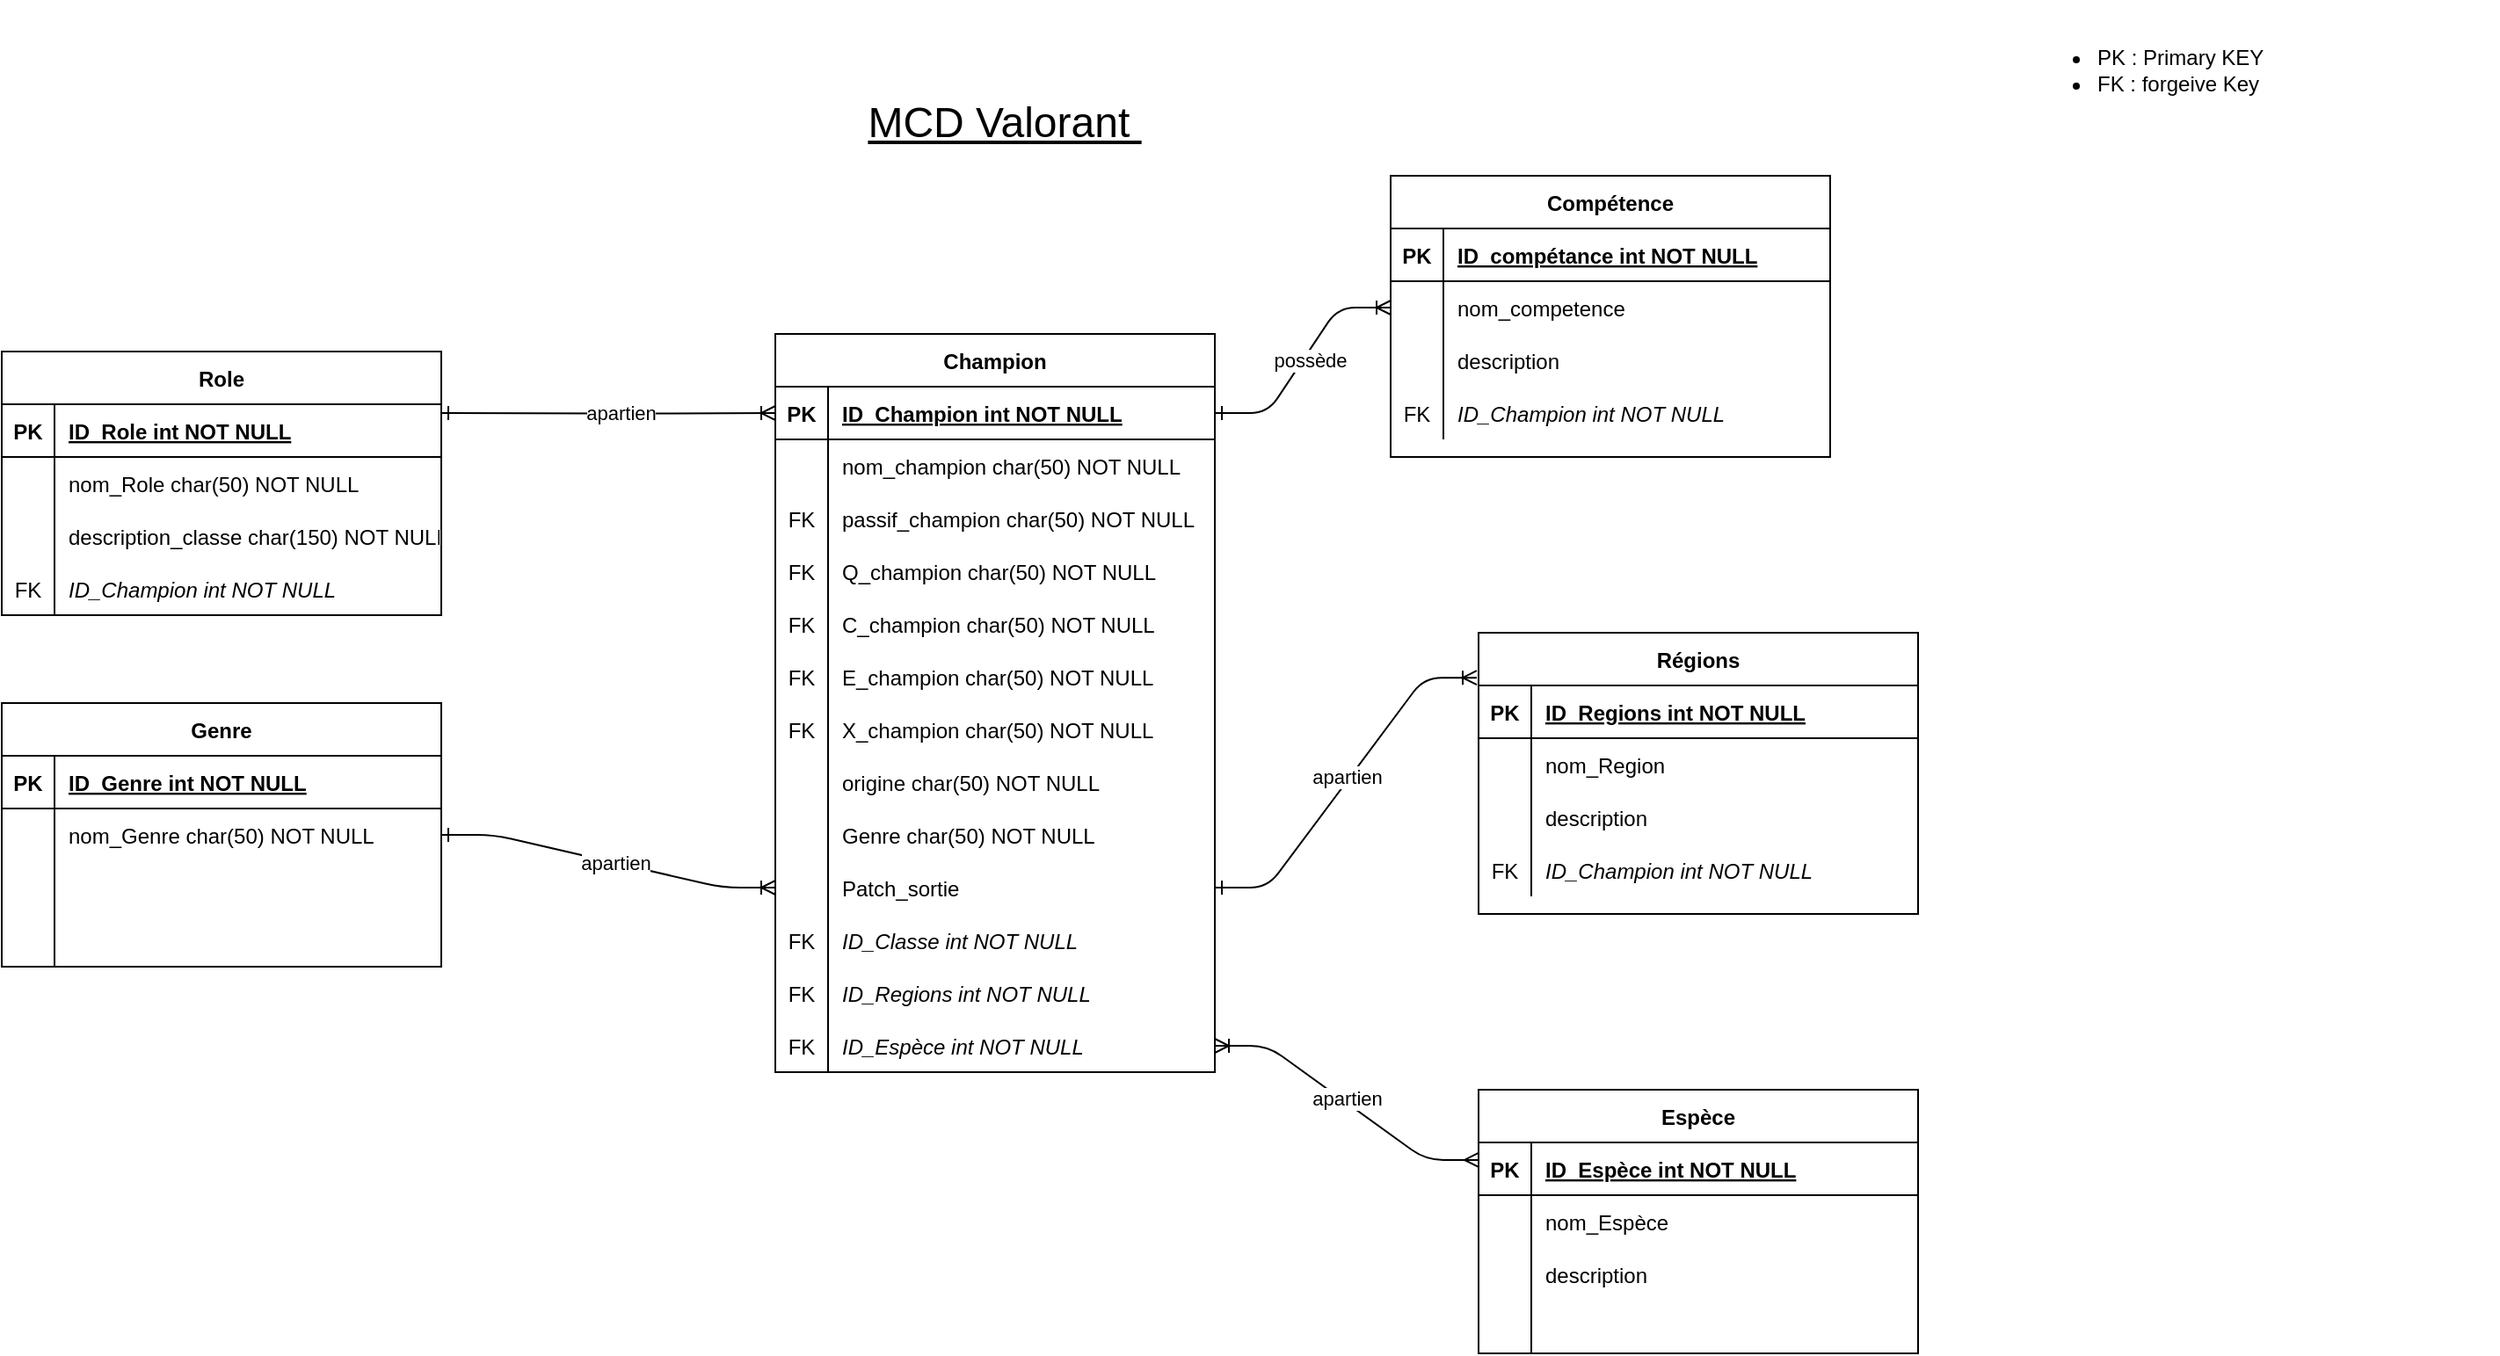 <mxfile version="24.7.17">
  <diagram name="Page-1" id="s_LIWfQ_0TkALQSo-7UG">
    <mxGraphModel dx="2200" dy="738" grid="1" gridSize="10" guides="1" tooltips="1" connect="1" arrows="1" fold="1" page="1" pageScale="1" pageWidth="827" pageHeight="1169" math="0" shadow="0">
      <root>
        <mxCell id="0" />
        <mxCell id="1" parent="0" />
        <mxCell id="JDCfiBPaqZ8Qhyjuc5kk-97" value="" style="edgeStyle=entityRelationEdgeStyle;endArrow=ERoneToMany;startArrow=ERone;endFill=0;startFill=0;" parent="1" source="JDCfiBPaqZ8Qhyjuc5kk-126" target="JDCfiBPaqZ8Qhyjuc5kk-103" edge="1">
          <mxGeometry width="100" height="100" relative="1" as="geometry">
            <mxPoint x="350" y="880" as="sourcePoint" />
            <mxPoint x="450" y="780" as="targetPoint" />
          </mxGeometry>
        </mxCell>
        <mxCell id="JDCfiBPaqZ8Qhyjuc5kk-98" value="possède" style="edgeLabel;html=1;align=center;verticalAlign=middle;resizable=0;points=[];" parent="JDCfiBPaqZ8Qhyjuc5kk-97" vertex="1" connectable="0">
          <mxGeometry x="0.029" y="-3" relative="1" as="geometry">
            <mxPoint as="offset" />
          </mxGeometry>
        </mxCell>
        <mxCell id="JDCfiBPaqZ8Qhyjuc5kk-99" value="Compétence" style="shape=table;startSize=30;container=1;collapsible=1;childLayout=tableLayout;fixedRows=1;rowLines=0;fontStyle=1;align=center;resizeLast=1;" parent="1" vertex="1">
          <mxGeometry x="590" y="110" width="250" height="160" as="geometry" />
        </mxCell>
        <mxCell id="JDCfiBPaqZ8Qhyjuc5kk-100" value="" style="shape=partialRectangle;collapsible=0;dropTarget=0;pointerEvents=0;fillColor=none;points=[[0,0.5],[1,0.5]];portConstraint=eastwest;top=0;left=0;right=0;bottom=1;" parent="JDCfiBPaqZ8Qhyjuc5kk-99" vertex="1">
          <mxGeometry y="30" width="250" height="30" as="geometry" />
        </mxCell>
        <mxCell id="JDCfiBPaqZ8Qhyjuc5kk-101" value="PK" style="shape=partialRectangle;overflow=hidden;connectable=0;fillColor=none;top=0;left=0;bottom=0;right=0;fontStyle=1;" parent="JDCfiBPaqZ8Qhyjuc5kk-100" vertex="1">
          <mxGeometry width="30" height="30" as="geometry">
            <mxRectangle width="30" height="30" as="alternateBounds" />
          </mxGeometry>
        </mxCell>
        <mxCell id="JDCfiBPaqZ8Qhyjuc5kk-102" value="ID_compétance int NOT NULL " style="shape=partialRectangle;overflow=hidden;connectable=0;fillColor=none;top=0;left=0;bottom=0;right=0;align=left;spacingLeft=6;fontStyle=5;" parent="JDCfiBPaqZ8Qhyjuc5kk-100" vertex="1">
          <mxGeometry x="30" width="220" height="30" as="geometry">
            <mxRectangle width="220" height="30" as="alternateBounds" />
          </mxGeometry>
        </mxCell>
        <mxCell id="JDCfiBPaqZ8Qhyjuc5kk-103" value="" style="shape=partialRectangle;collapsible=0;dropTarget=0;pointerEvents=0;fillColor=none;points=[[0,0.5],[1,0.5]];portConstraint=eastwest;top=0;left=0;right=0;bottom=0;" parent="JDCfiBPaqZ8Qhyjuc5kk-99" vertex="1">
          <mxGeometry y="60" width="250" height="30" as="geometry" />
        </mxCell>
        <mxCell id="JDCfiBPaqZ8Qhyjuc5kk-104" value="" style="shape=partialRectangle;overflow=hidden;connectable=0;fillColor=none;top=0;left=0;bottom=0;right=0;" parent="JDCfiBPaqZ8Qhyjuc5kk-103" vertex="1">
          <mxGeometry width="30" height="30" as="geometry">
            <mxRectangle width="30" height="30" as="alternateBounds" />
          </mxGeometry>
        </mxCell>
        <mxCell id="JDCfiBPaqZ8Qhyjuc5kk-105" value="nom_competence" style="shape=partialRectangle;overflow=hidden;connectable=0;fillColor=none;top=0;left=0;bottom=0;right=0;align=left;spacingLeft=6;" parent="JDCfiBPaqZ8Qhyjuc5kk-103" vertex="1">
          <mxGeometry x="30" width="220" height="30" as="geometry">
            <mxRectangle width="220" height="30" as="alternateBounds" />
          </mxGeometry>
        </mxCell>
        <mxCell id="JDCfiBPaqZ8Qhyjuc5kk-106" value="" style="shape=partialRectangle;collapsible=0;dropTarget=0;pointerEvents=0;fillColor=none;points=[[0,0.5],[1,0.5]];portConstraint=eastwest;top=0;left=0;right=0;bottom=0;" parent="JDCfiBPaqZ8Qhyjuc5kk-99" vertex="1">
          <mxGeometry y="90" width="250" height="30" as="geometry" />
        </mxCell>
        <mxCell id="JDCfiBPaqZ8Qhyjuc5kk-107" value="" style="shape=partialRectangle;overflow=hidden;connectable=0;fillColor=none;top=0;left=0;bottom=0;right=0;" parent="JDCfiBPaqZ8Qhyjuc5kk-106" vertex="1">
          <mxGeometry width="30" height="30" as="geometry">
            <mxRectangle width="30" height="30" as="alternateBounds" />
          </mxGeometry>
        </mxCell>
        <mxCell id="JDCfiBPaqZ8Qhyjuc5kk-108" value="description" style="shape=partialRectangle;overflow=hidden;connectable=0;fillColor=none;top=0;left=0;bottom=0;right=0;align=left;spacingLeft=6;" parent="JDCfiBPaqZ8Qhyjuc5kk-106" vertex="1">
          <mxGeometry x="30" width="220" height="30" as="geometry">
            <mxRectangle width="220" height="30" as="alternateBounds" />
          </mxGeometry>
        </mxCell>
        <mxCell id="JDCfiBPaqZ8Qhyjuc5kk-109" style="shape=partialRectangle;collapsible=0;dropTarget=0;pointerEvents=0;fillColor=none;points=[[0,0.5],[1,0.5]];portConstraint=eastwest;top=0;left=0;right=0;bottom=0;" parent="JDCfiBPaqZ8Qhyjuc5kk-99" vertex="1">
          <mxGeometry y="120" width="250" height="30" as="geometry" />
        </mxCell>
        <mxCell id="JDCfiBPaqZ8Qhyjuc5kk-110" value="FK" style="shape=partialRectangle;overflow=hidden;connectable=0;fillColor=none;top=0;left=0;bottom=0;right=0;" parent="JDCfiBPaqZ8Qhyjuc5kk-109" vertex="1">
          <mxGeometry width="30" height="30" as="geometry">
            <mxRectangle width="30" height="30" as="alternateBounds" />
          </mxGeometry>
        </mxCell>
        <mxCell id="JDCfiBPaqZ8Qhyjuc5kk-111" value="ID_Champion int NOT NULL" style="shape=partialRectangle;overflow=hidden;connectable=0;fillColor=none;top=0;left=0;bottom=0;right=0;align=left;spacingLeft=6;fontStyle=2" parent="JDCfiBPaqZ8Qhyjuc5kk-109" vertex="1">
          <mxGeometry x="30" width="220" height="30" as="geometry">
            <mxRectangle width="220" height="30" as="alternateBounds" />
          </mxGeometry>
        </mxCell>
        <mxCell id="JDCfiBPaqZ8Qhyjuc5kk-125" value="Champion" style="shape=table;startSize=30;container=1;collapsible=1;childLayout=tableLayout;fixedRows=1;rowLines=0;fontStyle=1;align=center;resizeLast=1;" parent="1" vertex="1">
          <mxGeometry x="240" y="200" width="250" height="420" as="geometry">
            <mxRectangle x="120" y="120" width="100" height="30" as="alternateBounds" />
          </mxGeometry>
        </mxCell>
        <mxCell id="JDCfiBPaqZ8Qhyjuc5kk-126" value="" style="shape=partialRectangle;collapsible=0;dropTarget=0;pointerEvents=0;fillColor=none;points=[[0,0.5],[1,0.5]];portConstraint=eastwest;top=0;left=0;right=0;bottom=1;" parent="JDCfiBPaqZ8Qhyjuc5kk-125" vertex="1">
          <mxGeometry y="30" width="250" height="30" as="geometry" />
        </mxCell>
        <mxCell id="JDCfiBPaqZ8Qhyjuc5kk-127" value="PK" style="shape=partialRectangle;overflow=hidden;connectable=0;fillColor=none;top=0;left=0;bottom=0;right=0;fontStyle=1;" parent="JDCfiBPaqZ8Qhyjuc5kk-126" vertex="1">
          <mxGeometry width="30" height="30" as="geometry">
            <mxRectangle width="30" height="30" as="alternateBounds" />
          </mxGeometry>
        </mxCell>
        <mxCell id="JDCfiBPaqZ8Qhyjuc5kk-128" value="ID_Champion int NOT NULL " style="shape=partialRectangle;overflow=hidden;connectable=0;fillColor=none;top=0;left=0;bottom=0;right=0;align=left;spacingLeft=6;fontStyle=5;" parent="JDCfiBPaqZ8Qhyjuc5kk-126" vertex="1">
          <mxGeometry x="30" width="220" height="30" as="geometry">
            <mxRectangle width="220" height="30" as="alternateBounds" />
          </mxGeometry>
        </mxCell>
        <mxCell id="JDCfiBPaqZ8Qhyjuc5kk-129" value="" style="shape=partialRectangle;collapsible=0;dropTarget=0;pointerEvents=0;fillColor=none;points=[[0,0.5],[1,0.5]];portConstraint=eastwest;top=0;left=0;right=0;bottom=0;" parent="JDCfiBPaqZ8Qhyjuc5kk-125" vertex="1">
          <mxGeometry y="60" width="250" height="30" as="geometry" />
        </mxCell>
        <mxCell id="JDCfiBPaqZ8Qhyjuc5kk-130" value="" style="shape=partialRectangle;overflow=hidden;connectable=0;fillColor=none;top=0;left=0;bottom=0;right=0;" parent="JDCfiBPaqZ8Qhyjuc5kk-129" vertex="1">
          <mxGeometry width="30" height="30" as="geometry">
            <mxRectangle width="30" height="30" as="alternateBounds" />
          </mxGeometry>
        </mxCell>
        <mxCell id="JDCfiBPaqZ8Qhyjuc5kk-131" value="nom_champion char(50) NOT NULL" style="shape=partialRectangle;overflow=hidden;connectable=0;fillColor=none;top=0;left=0;bottom=0;right=0;align=left;spacingLeft=6;" parent="JDCfiBPaqZ8Qhyjuc5kk-129" vertex="1">
          <mxGeometry x="30" width="220" height="30" as="geometry">
            <mxRectangle width="220" height="30" as="alternateBounds" />
          </mxGeometry>
        </mxCell>
        <mxCell id="JDCfiBPaqZ8Qhyjuc5kk-132" style="shape=partialRectangle;collapsible=0;dropTarget=0;pointerEvents=0;fillColor=none;points=[[0,0.5],[1,0.5]];portConstraint=eastwest;top=0;left=0;right=0;bottom=0;" parent="JDCfiBPaqZ8Qhyjuc5kk-125" vertex="1">
          <mxGeometry y="90" width="250" height="30" as="geometry" />
        </mxCell>
        <mxCell id="JDCfiBPaqZ8Qhyjuc5kk-133" value="FK" style="shape=partialRectangle;overflow=hidden;connectable=0;fillColor=none;top=0;left=0;bottom=0;right=0;" parent="JDCfiBPaqZ8Qhyjuc5kk-132" vertex="1">
          <mxGeometry width="30" height="30" as="geometry">
            <mxRectangle width="30" height="30" as="alternateBounds" />
          </mxGeometry>
        </mxCell>
        <mxCell id="JDCfiBPaqZ8Qhyjuc5kk-134" value="passif_champion char(50) NOT NULL" style="shape=partialRectangle;overflow=hidden;connectable=0;fillColor=none;top=0;left=0;bottom=0;right=0;align=left;spacingLeft=6;" parent="JDCfiBPaqZ8Qhyjuc5kk-132" vertex="1">
          <mxGeometry x="30" width="220" height="30" as="geometry">
            <mxRectangle width="220" height="30" as="alternateBounds" />
          </mxGeometry>
        </mxCell>
        <mxCell id="JDCfiBPaqZ8Qhyjuc5kk-135" style="shape=partialRectangle;collapsible=0;dropTarget=0;pointerEvents=0;fillColor=none;points=[[0,0.5],[1,0.5]];portConstraint=eastwest;top=0;left=0;right=0;bottom=0;" parent="JDCfiBPaqZ8Qhyjuc5kk-125" vertex="1">
          <mxGeometry y="120" width="250" height="30" as="geometry" />
        </mxCell>
        <mxCell id="JDCfiBPaqZ8Qhyjuc5kk-136" value="FK" style="shape=partialRectangle;overflow=hidden;connectable=0;fillColor=none;top=0;left=0;bottom=0;right=0;" parent="JDCfiBPaqZ8Qhyjuc5kk-135" vertex="1">
          <mxGeometry width="30" height="30" as="geometry">
            <mxRectangle width="30" height="30" as="alternateBounds" />
          </mxGeometry>
        </mxCell>
        <mxCell id="JDCfiBPaqZ8Qhyjuc5kk-137" value="Q_champion char(50) NOT NULL" style="shape=partialRectangle;overflow=hidden;connectable=0;fillColor=none;top=0;left=0;bottom=0;right=0;align=left;spacingLeft=6;" parent="JDCfiBPaqZ8Qhyjuc5kk-135" vertex="1">
          <mxGeometry x="30" width="220" height="30" as="geometry">
            <mxRectangle width="220" height="30" as="alternateBounds" />
          </mxGeometry>
        </mxCell>
        <mxCell id="JDCfiBPaqZ8Qhyjuc5kk-138" style="shape=partialRectangle;collapsible=0;dropTarget=0;pointerEvents=0;fillColor=none;points=[[0,0.5],[1,0.5]];portConstraint=eastwest;top=0;left=0;right=0;bottom=0;" parent="JDCfiBPaqZ8Qhyjuc5kk-125" vertex="1">
          <mxGeometry y="150" width="250" height="30" as="geometry" />
        </mxCell>
        <mxCell id="JDCfiBPaqZ8Qhyjuc5kk-139" value="FK" style="shape=partialRectangle;overflow=hidden;connectable=0;fillColor=none;top=0;left=0;bottom=0;right=0;" parent="JDCfiBPaqZ8Qhyjuc5kk-138" vertex="1">
          <mxGeometry width="30" height="30" as="geometry">
            <mxRectangle width="30" height="30" as="alternateBounds" />
          </mxGeometry>
        </mxCell>
        <mxCell id="JDCfiBPaqZ8Qhyjuc5kk-140" value="C_champion char(50) NOT NULL" style="shape=partialRectangle;overflow=hidden;connectable=0;fillColor=none;top=0;left=0;bottom=0;right=0;align=left;spacingLeft=6;" parent="JDCfiBPaqZ8Qhyjuc5kk-138" vertex="1">
          <mxGeometry x="30" width="220" height="30" as="geometry">
            <mxRectangle width="220" height="30" as="alternateBounds" />
          </mxGeometry>
        </mxCell>
        <mxCell id="JDCfiBPaqZ8Qhyjuc5kk-141" style="shape=partialRectangle;collapsible=0;dropTarget=0;pointerEvents=0;fillColor=none;points=[[0,0.5],[1,0.5]];portConstraint=eastwest;top=0;left=0;right=0;bottom=0;" parent="JDCfiBPaqZ8Qhyjuc5kk-125" vertex="1">
          <mxGeometry y="180" width="250" height="30" as="geometry" />
        </mxCell>
        <mxCell id="JDCfiBPaqZ8Qhyjuc5kk-142" value="FK" style="shape=partialRectangle;overflow=hidden;connectable=0;fillColor=none;top=0;left=0;bottom=0;right=0;" parent="JDCfiBPaqZ8Qhyjuc5kk-141" vertex="1">
          <mxGeometry width="30" height="30" as="geometry">
            <mxRectangle width="30" height="30" as="alternateBounds" />
          </mxGeometry>
        </mxCell>
        <mxCell id="JDCfiBPaqZ8Qhyjuc5kk-143" value="E_champion char(50) NOT NULL" style="shape=partialRectangle;overflow=hidden;connectable=0;fillColor=none;top=0;left=0;bottom=0;right=0;align=left;spacingLeft=6;" parent="JDCfiBPaqZ8Qhyjuc5kk-141" vertex="1">
          <mxGeometry x="30" width="220" height="30" as="geometry">
            <mxRectangle width="220" height="30" as="alternateBounds" />
          </mxGeometry>
        </mxCell>
        <mxCell id="JDCfiBPaqZ8Qhyjuc5kk-144" style="shape=partialRectangle;collapsible=0;dropTarget=0;pointerEvents=0;fillColor=none;points=[[0,0.5],[1,0.5]];portConstraint=eastwest;top=0;left=0;right=0;bottom=0;" parent="JDCfiBPaqZ8Qhyjuc5kk-125" vertex="1">
          <mxGeometry y="210" width="250" height="30" as="geometry" />
        </mxCell>
        <mxCell id="JDCfiBPaqZ8Qhyjuc5kk-145" value="FK" style="shape=partialRectangle;overflow=hidden;connectable=0;fillColor=none;top=0;left=0;bottom=0;right=0;" parent="JDCfiBPaqZ8Qhyjuc5kk-144" vertex="1">
          <mxGeometry width="30" height="30" as="geometry">
            <mxRectangle width="30" height="30" as="alternateBounds" />
          </mxGeometry>
        </mxCell>
        <mxCell id="JDCfiBPaqZ8Qhyjuc5kk-146" value="X_champion char(50) NOT NULL" style="shape=partialRectangle;overflow=hidden;connectable=0;fillColor=none;top=0;left=0;bottom=0;right=0;align=left;spacingLeft=6;" parent="JDCfiBPaqZ8Qhyjuc5kk-144" vertex="1">
          <mxGeometry x="30" width="220" height="30" as="geometry">
            <mxRectangle width="220" height="30" as="alternateBounds" />
          </mxGeometry>
        </mxCell>
        <mxCell id="JDCfiBPaqZ8Qhyjuc5kk-147" style="shape=partialRectangle;collapsible=0;dropTarget=0;pointerEvents=0;fillColor=none;points=[[0,0.5],[1,0.5]];portConstraint=eastwest;top=0;left=0;right=0;bottom=0;" parent="JDCfiBPaqZ8Qhyjuc5kk-125" vertex="1">
          <mxGeometry y="240" width="250" height="30" as="geometry" />
        </mxCell>
        <mxCell id="JDCfiBPaqZ8Qhyjuc5kk-148" style="shape=partialRectangle;overflow=hidden;connectable=0;fillColor=none;top=0;left=0;bottom=0;right=0;" parent="JDCfiBPaqZ8Qhyjuc5kk-147" vertex="1">
          <mxGeometry width="30" height="30" as="geometry">
            <mxRectangle width="30" height="30" as="alternateBounds" />
          </mxGeometry>
        </mxCell>
        <mxCell id="JDCfiBPaqZ8Qhyjuc5kk-149" value="origine char(50) NOT NULL" style="shape=partialRectangle;overflow=hidden;connectable=0;fillColor=none;top=0;left=0;bottom=0;right=0;align=left;spacingLeft=6;" parent="JDCfiBPaqZ8Qhyjuc5kk-147" vertex="1">
          <mxGeometry x="30" width="220" height="30" as="geometry">
            <mxRectangle width="220" height="30" as="alternateBounds" />
          </mxGeometry>
        </mxCell>
        <mxCell id="JDCfiBPaqZ8Qhyjuc5kk-150" style="shape=partialRectangle;collapsible=0;dropTarget=0;pointerEvents=0;fillColor=none;points=[[0,0.5],[1,0.5]];portConstraint=eastwest;top=0;left=0;right=0;bottom=0;" parent="JDCfiBPaqZ8Qhyjuc5kk-125" vertex="1">
          <mxGeometry y="270" width="250" height="30" as="geometry" />
        </mxCell>
        <mxCell id="JDCfiBPaqZ8Qhyjuc5kk-151" style="shape=partialRectangle;overflow=hidden;connectable=0;fillColor=none;top=0;left=0;bottom=0;right=0;" parent="JDCfiBPaqZ8Qhyjuc5kk-150" vertex="1">
          <mxGeometry width="30" height="30" as="geometry">
            <mxRectangle width="30" height="30" as="alternateBounds" />
          </mxGeometry>
        </mxCell>
        <mxCell id="JDCfiBPaqZ8Qhyjuc5kk-152" value="Genre char(50) NOT NULL" style="shape=partialRectangle;overflow=hidden;connectable=0;fillColor=none;top=0;left=0;bottom=0;right=0;align=left;spacingLeft=6;" parent="JDCfiBPaqZ8Qhyjuc5kk-150" vertex="1">
          <mxGeometry x="30" width="220" height="30" as="geometry">
            <mxRectangle width="220" height="30" as="alternateBounds" />
          </mxGeometry>
        </mxCell>
        <mxCell id="JDCfiBPaqZ8Qhyjuc5kk-153" style="shape=partialRectangle;collapsible=0;dropTarget=0;pointerEvents=0;fillColor=none;points=[[0,0.5],[1,0.5]];portConstraint=eastwest;top=0;left=0;right=0;bottom=0;" parent="JDCfiBPaqZ8Qhyjuc5kk-125" vertex="1">
          <mxGeometry y="300" width="250" height="30" as="geometry" />
        </mxCell>
        <mxCell id="JDCfiBPaqZ8Qhyjuc5kk-154" style="shape=partialRectangle;overflow=hidden;connectable=0;fillColor=none;top=0;left=0;bottom=0;right=0;" parent="JDCfiBPaqZ8Qhyjuc5kk-153" vertex="1">
          <mxGeometry width="30" height="30" as="geometry">
            <mxRectangle width="30" height="30" as="alternateBounds" />
          </mxGeometry>
        </mxCell>
        <mxCell id="JDCfiBPaqZ8Qhyjuc5kk-155" value="Patch_sortie" style="shape=partialRectangle;overflow=hidden;connectable=0;fillColor=none;top=0;left=0;bottom=0;right=0;align=left;spacingLeft=6;" parent="JDCfiBPaqZ8Qhyjuc5kk-153" vertex="1">
          <mxGeometry x="30" width="220" height="30" as="geometry">
            <mxRectangle width="220" height="30" as="alternateBounds" />
          </mxGeometry>
        </mxCell>
        <mxCell id="JDCfiBPaqZ8Qhyjuc5kk-156" style="shape=partialRectangle;collapsible=0;dropTarget=0;pointerEvents=0;fillColor=none;points=[[0,0.5],[1,0.5]];portConstraint=eastwest;top=0;left=0;right=0;bottom=0;" parent="JDCfiBPaqZ8Qhyjuc5kk-125" vertex="1">
          <mxGeometry y="330" width="250" height="30" as="geometry" />
        </mxCell>
        <mxCell id="JDCfiBPaqZ8Qhyjuc5kk-157" value="FK" style="shape=partialRectangle;overflow=hidden;connectable=0;fillColor=none;top=0;left=0;bottom=0;right=0;" parent="JDCfiBPaqZ8Qhyjuc5kk-156" vertex="1">
          <mxGeometry width="30" height="30" as="geometry">
            <mxRectangle width="30" height="30" as="alternateBounds" />
          </mxGeometry>
        </mxCell>
        <mxCell id="JDCfiBPaqZ8Qhyjuc5kk-158" value="ID_Classe int NOT NULL" style="shape=partialRectangle;overflow=hidden;connectable=0;fillColor=none;top=0;left=0;bottom=0;right=0;align=left;spacingLeft=6;fontStyle=2" parent="JDCfiBPaqZ8Qhyjuc5kk-156" vertex="1">
          <mxGeometry x="30" width="220" height="30" as="geometry">
            <mxRectangle width="220" height="30" as="alternateBounds" />
          </mxGeometry>
        </mxCell>
        <mxCell id="JDCfiBPaqZ8Qhyjuc5kk-159" style="shape=partialRectangle;collapsible=0;dropTarget=0;pointerEvents=0;fillColor=none;points=[[0,0.5],[1,0.5]];portConstraint=eastwest;top=0;left=0;right=0;bottom=0;" parent="JDCfiBPaqZ8Qhyjuc5kk-125" vertex="1">
          <mxGeometry y="360" width="250" height="30" as="geometry" />
        </mxCell>
        <mxCell id="JDCfiBPaqZ8Qhyjuc5kk-160" value="FK" style="shape=partialRectangle;overflow=hidden;connectable=0;fillColor=none;top=0;left=0;bottom=0;right=0;" parent="JDCfiBPaqZ8Qhyjuc5kk-159" vertex="1">
          <mxGeometry width="30" height="30" as="geometry">
            <mxRectangle width="30" height="30" as="alternateBounds" />
          </mxGeometry>
        </mxCell>
        <mxCell id="JDCfiBPaqZ8Qhyjuc5kk-161" value="ID_Regions int NOT NULL" style="shape=partialRectangle;overflow=hidden;connectable=0;fillColor=none;top=0;left=0;bottom=0;right=0;align=left;spacingLeft=6;fontStyle=2" parent="JDCfiBPaqZ8Qhyjuc5kk-159" vertex="1">
          <mxGeometry x="30" width="220" height="30" as="geometry">
            <mxRectangle width="220" height="30" as="alternateBounds" />
          </mxGeometry>
        </mxCell>
        <mxCell id="T5FfHWnuxXCkbE2ffuOy-30" style="shape=partialRectangle;collapsible=0;dropTarget=0;pointerEvents=0;fillColor=none;points=[[0,0.5],[1,0.5]];portConstraint=eastwest;top=0;left=0;right=0;bottom=0;" vertex="1" parent="JDCfiBPaqZ8Qhyjuc5kk-125">
          <mxGeometry y="390" width="250" height="30" as="geometry" />
        </mxCell>
        <mxCell id="T5FfHWnuxXCkbE2ffuOy-31" value="FK" style="shape=partialRectangle;overflow=hidden;connectable=0;fillColor=none;top=0;left=0;bottom=0;right=0;" vertex="1" parent="T5FfHWnuxXCkbE2ffuOy-30">
          <mxGeometry width="30" height="30" as="geometry">
            <mxRectangle width="30" height="30" as="alternateBounds" />
          </mxGeometry>
        </mxCell>
        <mxCell id="T5FfHWnuxXCkbE2ffuOy-32" value="ID_Espèce int NOT NULL" style="shape=partialRectangle;overflow=hidden;connectable=0;fillColor=none;top=0;left=0;bottom=0;right=0;align=left;spacingLeft=6;fontStyle=2" vertex="1" parent="T5FfHWnuxXCkbE2ffuOy-30">
          <mxGeometry x="30" width="220" height="30" as="geometry">
            <mxRectangle width="220" height="30" as="alternateBounds" />
          </mxGeometry>
        </mxCell>
        <mxCell id="JDCfiBPaqZ8Qhyjuc5kk-162" value="Role" style="shape=table;startSize=30;container=1;collapsible=1;childLayout=tableLayout;fixedRows=1;rowLines=0;fontStyle=1;align=center;resizeLast=1;" parent="1" vertex="1">
          <mxGeometry x="-200" y="210" width="250" height="150" as="geometry" />
        </mxCell>
        <mxCell id="JDCfiBPaqZ8Qhyjuc5kk-163" value="" style="shape=partialRectangle;collapsible=0;dropTarget=0;pointerEvents=0;fillColor=none;points=[[0,0.5],[1,0.5]];portConstraint=eastwest;top=0;left=0;right=0;bottom=1;" parent="JDCfiBPaqZ8Qhyjuc5kk-162" vertex="1">
          <mxGeometry y="30" width="250" height="30" as="geometry" />
        </mxCell>
        <mxCell id="JDCfiBPaqZ8Qhyjuc5kk-164" value="PK" style="shape=partialRectangle;overflow=hidden;connectable=0;fillColor=none;top=0;left=0;bottom=0;right=0;fontStyle=1;" parent="JDCfiBPaqZ8Qhyjuc5kk-163" vertex="1">
          <mxGeometry width="30" height="30" as="geometry">
            <mxRectangle width="30" height="30" as="alternateBounds" />
          </mxGeometry>
        </mxCell>
        <mxCell id="JDCfiBPaqZ8Qhyjuc5kk-165" value="ID_Role int NOT NULL" style="shape=partialRectangle;overflow=hidden;connectable=0;fillColor=none;top=0;left=0;bottom=0;right=0;align=left;spacingLeft=6;fontStyle=5;" parent="JDCfiBPaqZ8Qhyjuc5kk-163" vertex="1">
          <mxGeometry x="30" width="220" height="30" as="geometry">
            <mxRectangle width="220" height="30" as="alternateBounds" />
          </mxGeometry>
        </mxCell>
        <mxCell id="JDCfiBPaqZ8Qhyjuc5kk-166" value="" style="shape=partialRectangle;collapsible=0;dropTarget=0;pointerEvents=0;fillColor=none;points=[[0,0.5],[1,0.5]];portConstraint=eastwest;top=0;left=0;right=0;bottom=0;" parent="JDCfiBPaqZ8Qhyjuc5kk-162" vertex="1">
          <mxGeometry y="60" width="250" height="30" as="geometry" />
        </mxCell>
        <mxCell id="JDCfiBPaqZ8Qhyjuc5kk-167" value="" style="shape=partialRectangle;overflow=hidden;connectable=0;fillColor=none;top=0;left=0;bottom=0;right=0;" parent="JDCfiBPaqZ8Qhyjuc5kk-166" vertex="1">
          <mxGeometry width="30" height="30" as="geometry">
            <mxRectangle width="30" height="30" as="alternateBounds" />
          </mxGeometry>
        </mxCell>
        <mxCell id="JDCfiBPaqZ8Qhyjuc5kk-168" value="nom_Role char(50) NOT NULL" style="shape=partialRectangle;overflow=hidden;connectable=0;fillColor=none;top=0;left=0;bottom=0;right=0;align=left;spacingLeft=6;" parent="JDCfiBPaqZ8Qhyjuc5kk-166" vertex="1">
          <mxGeometry x="30" width="220" height="30" as="geometry">
            <mxRectangle width="220" height="30" as="alternateBounds" />
          </mxGeometry>
        </mxCell>
        <mxCell id="JDCfiBPaqZ8Qhyjuc5kk-169" value="" style="shape=partialRectangle;collapsible=0;dropTarget=0;pointerEvents=0;fillColor=none;points=[[0,0.5],[1,0.5]];portConstraint=eastwest;top=0;left=0;right=0;bottom=0;" parent="JDCfiBPaqZ8Qhyjuc5kk-162" vertex="1">
          <mxGeometry y="90" width="250" height="30" as="geometry" />
        </mxCell>
        <mxCell id="JDCfiBPaqZ8Qhyjuc5kk-170" value="" style="shape=partialRectangle;overflow=hidden;connectable=0;fillColor=none;top=0;left=0;bottom=0;right=0;" parent="JDCfiBPaqZ8Qhyjuc5kk-169" vertex="1">
          <mxGeometry width="30" height="30" as="geometry">
            <mxRectangle width="30" height="30" as="alternateBounds" />
          </mxGeometry>
        </mxCell>
        <mxCell id="JDCfiBPaqZ8Qhyjuc5kk-171" value="description_classe char(150) NOT NULL" style="shape=partialRectangle;overflow=hidden;connectable=0;fillColor=none;top=0;left=0;bottom=0;right=0;align=left;spacingLeft=6;" parent="JDCfiBPaqZ8Qhyjuc5kk-169" vertex="1">
          <mxGeometry x="30" width="220" height="30" as="geometry">
            <mxRectangle width="220" height="30" as="alternateBounds" />
          </mxGeometry>
        </mxCell>
        <mxCell id="JDCfiBPaqZ8Qhyjuc5kk-172" style="shape=partialRectangle;collapsible=0;dropTarget=0;pointerEvents=0;fillColor=none;points=[[0,0.5],[1,0.5]];portConstraint=eastwest;top=0;left=0;right=0;bottom=0;" parent="JDCfiBPaqZ8Qhyjuc5kk-162" vertex="1">
          <mxGeometry y="120" width="250" height="30" as="geometry" />
        </mxCell>
        <mxCell id="JDCfiBPaqZ8Qhyjuc5kk-173" value="FK" style="shape=partialRectangle;overflow=hidden;connectable=0;fillColor=none;top=0;left=0;bottom=0;right=0;" parent="JDCfiBPaqZ8Qhyjuc5kk-172" vertex="1">
          <mxGeometry width="30" height="30" as="geometry">
            <mxRectangle width="30" height="30" as="alternateBounds" />
          </mxGeometry>
        </mxCell>
        <mxCell id="JDCfiBPaqZ8Qhyjuc5kk-174" value="ID_Champion int NOT NULL" style="shape=partialRectangle;overflow=hidden;connectable=0;fillColor=none;top=0;left=0;bottom=0;right=0;align=left;spacingLeft=6;fontStyle=2" parent="JDCfiBPaqZ8Qhyjuc5kk-172" vertex="1">
          <mxGeometry x="30" width="220" height="30" as="geometry">
            <mxRectangle width="220" height="30" as="alternateBounds" />
          </mxGeometry>
        </mxCell>
        <mxCell id="JDCfiBPaqZ8Qhyjuc5kk-175" style="edgeStyle=orthogonalEdgeStyle;rounded=0;orthogonalLoop=1;jettySize=auto;html=1;entryX=0;entryY=0.5;entryDx=0;entryDy=0;startArrow=ERone;startFill=0;endArrow=ERoneToMany;endFill=0;curved=1;" parent="1" target="JDCfiBPaqZ8Qhyjuc5kk-126" edge="1">
          <mxGeometry relative="1" as="geometry">
            <mxPoint x="50" y="245" as="sourcePoint" />
          </mxGeometry>
        </mxCell>
        <mxCell id="JDCfiBPaqZ8Qhyjuc5kk-176" value="apartien" style="edgeLabel;html=1;align=center;verticalAlign=middle;resizable=0;points=[];" parent="JDCfiBPaqZ8Qhyjuc5kk-175" vertex="1" connectable="0">
          <mxGeometry x="0.077" relative="1" as="geometry">
            <mxPoint as="offset" />
          </mxGeometry>
        </mxCell>
        <mxCell id="JDCfiBPaqZ8Qhyjuc5kk-179" value="&lt;span style=&quot;font-weight: normal;&quot;&gt;&lt;u&gt;MCD Valorant&amp;nbsp;&lt;/u&gt;&lt;/span&gt;" style="text;strokeColor=none;fillColor=none;html=1;fontSize=24;fontStyle=1;verticalAlign=middle;align=center;" parent="1" vertex="1">
          <mxGeometry x="320" y="60" width="100" height="40" as="geometry" />
        </mxCell>
        <mxCell id="JDCfiBPaqZ8Qhyjuc5kk-180" value="&lt;ul&gt;&lt;li&gt;PK : Primary KEY&lt;/li&gt;&lt;li&gt;FK : forgeive Key&lt;/li&gt;&lt;/ul&gt;" style="text;strokeColor=none;fillColor=none;html=1;whiteSpace=wrap;verticalAlign=middle;overflow=hidden;" parent="1" vertex="1">
          <mxGeometry x="950" y="10" width="270" height="80" as="geometry" />
        </mxCell>
        <mxCell id="T5FfHWnuxXCkbE2ffuOy-14" value="Régions" style="shape=table;startSize=30;container=1;collapsible=1;childLayout=tableLayout;fixedRows=1;rowLines=0;fontStyle=1;align=center;resizeLast=1;" vertex="1" parent="1">
          <mxGeometry x="640" y="370" width="250" height="160" as="geometry" />
        </mxCell>
        <mxCell id="T5FfHWnuxXCkbE2ffuOy-15" value="" style="shape=partialRectangle;collapsible=0;dropTarget=0;pointerEvents=0;fillColor=none;points=[[0,0.5],[1,0.5]];portConstraint=eastwest;top=0;left=0;right=0;bottom=1;" vertex="1" parent="T5FfHWnuxXCkbE2ffuOy-14">
          <mxGeometry y="30" width="250" height="30" as="geometry" />
        </mxCell>
        <mxCell id="T5FfHWnuxXCkbE2ffuOy-16" value="PK" style="shape=partialRectangle;overflow=hidden;connectable=0;fillColor=none;top=0;left=0;bottom=0;right=0;fontStyle=1;" vertex="1" parent="T5FfHWnuxXCkbE2ffuOy-15">
          <mxGeometry width="30" height="30" as="geometry">
            <mxRectangle width="30" height="30" as="alternateBounds" />
          </mxGeometry>
        </mxCell>
        <mxCell id="T5FfHWnuxXCkbE2ffuOy-17" value="ID_Regions int NOT NULL " style="shape=partialRectangle;overflow=hidden;connectable=0;fillColor=none;top=0;left=0;bottom=0;right=0;align=left;spacingLeft=6;fontStyle=5;" vertex="1" parent="T5FfHWnuxXCkbE2ffuOy-15">
          <mxGeometry x="30" width="220" height="30" as="geometry">
            <mxRectangle width="220" height="30" as="alternateBounds" />
          </mxGeometry>
        </mxCell>
        <mxCell id="T5FfHWnuxXCkbE2ffuOy-18" value="" style="shape=partialRectangle;collapsible=0;dropTarget=0;pointerEvents=0;fillColor=none;points=[[0,0.5],[1,0.5]];portConstraint=eastwest;top=0;left=0;right=0;bottom=0;" vertex="1" parent="T5FfHWnuxXCkbE2ffuOy-14">
          <mxGeometry y="60" width="250" height="30" as="geometry" />
        </mxCell>
        <mxCell id="T5FfHWnuxXCkbE2ffuOy-19" value="" style="shape=partialRectangle;overflow=hidden;connectable=0;fillColor=none;top=0;left=0;bottom=0;right=0;" vertex="1" parent="T5FfHWnuxXCkbE2ffuOy-18">
          <mxGeometry width="30" height="30" as="geometry">
            <mxRectangle width="30" height="30" as="alternateBounds" />
          </mxGeometry>
        </mxCell>
        <mxCell id="T5FfHWnuxXCkbE2ffuOy-20" value="nom_Region" style="shape=partialRectangle;overflow=hidden;connectable=0;fillColor=none;top=0;left=0;bottom=0;right=0;align=left;spacingLeft=6;" vertex="1" parent="T5FfHWnuxXCkbE2ffuOy-18">
          <mxGeometry x="30" width="220" height="30" as="geometry">
            <mxRectangle width="220" height="30" as="alternateBounds" />
          </mxGeometry>
        </mxCell>
        <mxCell id="T5FfHWnuxXCkbE2ffuOy-21" value="" style="shape=partialRectangle;collapsible=0;dropTarget=0;pointerEvents=0;fillColor=none;points=[[0,0.5],[1,0.5]];portConstraint=eastwest;top=0;left=0;right=0;bottom=0;" vertex="1" parent="T5FfHWnuxXCkbE2ffuOy-14">
          <mxGeometry y="90" width="250" height="30" as="geometry" />
        </mxCell>
        <mxCell id="T5FfHWnuxXCkbE2ffuOy-22" value="" style="shape=partialRectangle;overflow=hidden;connectable=0;fillColor=none;top=0;left=0;bottom=0;right=0;" vertex="1" parent="T5FfHWnuxXCkbE2ffuOy-21">
          <mxGeometry width="30" height="30" as="geometry">
            <mxRectangle width="30" height="30" as="alternateBounds" />
          </mxGeometry>
        </mxCell>
        <mxCell id="T5FfHWnuxXCkbE2ffuOy-23" value="description" style="shape=partialRectangle;overflow=hidden;connectable=0;fillColor=none;top=0;left=0;bottom=0;right=0;align=left;spacingLeft=6;" vertex="1" parent="T5FfHWnuxXCkbE2ffuOy-21">
          <mxGeometry x="30" width="220" height="30" as="geometry">
            <mxRectangle width="220" height="30" as="alternateBounds" />
          </mxGeometry>
        </mxCell>
        <mxCell id="T5FfHWnuxXCkbE2ffuOy-24" style="shape=partialRectangle;collapsible=0;dropTarget=0;pointerEvents=0;fillColor=none;points=[[0,0.5],[1,0.5]];portConstraint=eastwest;top=0;left=0;right=0;bottom=0;" vertex="1" parent="T5FfHWnuxXCkbE2ffuOy-14">
          <mxGeometry y="120" width="250" height="30" as="geometry" />
        </mxCell>
        <mxCell id="T5FfHWnuxXCkbE2ffuOy-25" value="FK" style="shape=partialRectangle;overflow=hidden;connectable=0;fillColor=none;top=0;left=0;bottom=0;right=0;" vertex="1" parent="T5FfHWnuxXCkbE2ffuOy-24">
          <mxGeometry width="30" height="30" as="geometry">
            <mxRectangle width="30" height="30" as="alternateBounds" />
          </mxGeometry>
        </mxCell>
        <mxCell id="T5FfHWnuxXCkbE2ffuOy-26" value="ID_Champion int NOT NULL" style="shape=partialRectangle;overflow=hidden;connectable=0;fillColor=none;top=0;left=0;bottom=0;right=0;align=left;spacingLeft=6;fontStyle=2" vertex="1" parent="T5FfHWnuxXCkbE2ffuOy-24">
          <mxGeometry x="30" width="220" height="30" as="geometry">
            <mxRectangle width="220" height="30" as="alternateBounds" />
          </mxGeometry>
        </mxCell>
        <mxCell id="T5FfHWnuxXCkbE2ffuOy-29" style="rounded=1;orthogonalLoop=1;jettySize=auto;html=1;exitX=1;exitY=0.5;exitDx=0;exitDy=0;entryX=-0.004;entryY=0.16;entryDx=0;entryDy=0;entryPerimeter=0;startArrow=ERone;startFill=0;endArrow=ERoneToMany;endFill=0;edgeStyle=entityRelationEdgeStyle;" edge="1" parent="1" source="JDCfiBPaqZ8Qhyjuc5kk-153" target="T5FfHWnuxXCkbE2ffuOy-14">
          <mxGeometry relative="1" as="geometry" />
        </mxCell>
        <mxCell id="T5FfHWnuxXCkbE2ffuOy-60" value="Text" style="edgeLabel;html=1;align=center;verticalAlign=middle;resizable=0;points=[];" vertex="1" connectable="0" parent="T5FfHWnuxXCkbE2ffuOy-29">
          <mxGeometry x="0.029" y="2" relative="1" as="geometry">
            <mxPoint as="offset" />
          </mxGeometry>
        </mxCell>
        <mxCell id="T5FfHWnuxXCkbE2ffuOy-62" value="apartien" style="edgeLabel;html=1;align=center;verticalAlign=middle;resizable=0;points=[];" vertex="1" connectable="0" parent="T5FfHWnuxXCkbE2ffuOy-29">
          <mxGeometry x="0.022" y="2" relative="1" as="geometry">
            <mxPoint as="offset" />
          </mxGeometry>
        </mxCell>
        <mxCell id="T5FfHWnuxXCkbE2ffuOy-33" value="Genre" style="shape=table;startSize=30;container=1;collapsible=1;childLayout=tableLayout;fixedRows=1;rowLines=0;fontStyle=1;align=center;resizeLast=1;" vertex="1" parent="1">
          <mxGeometry x="-200" y="410" width="250" height="150" as="geometry" />
        </mxCell>
        <mxCell id="T5FfHWnuxXCkbE2ffuOy-34" value="" style="shape=partialRectangle;collapsible=0;dropTarget=0;pointerEvents=0;fillColor=none;points=[[0,0.5],[1,0.5]];portConstraint=eastwest;top=0;left=0;right=0;bottom=1;" vertex="1" parent="T5FfHWnuxXCkbE2ffuOy-33">
          <mxGeometry y="30" width="250" height="30" as="geometry" />
        </mxCell>
        <mxCell id="T5FfHWnuxXCkbE2ffuOy-35" value="PK" style="shape=partialRectangle;overflow=hidden;connectable=0;fillColor=none;top=0;left=0;bottom=0;right=0;fontStyle=1;" vertex="1" parent="T5FfHWnuxXCkbE2ffuOy-34">
          <mxGeometry width="30" height="30" as="geometry">
            <mxRectangle width="30" height="30" as="alternateBounds" />
          </mxGeometry>
        </mxCell>
        <mxCell id="T5FfHWnuxXCkbE2ffuOy-36" value="ID_Genre int NOT NULL" style="shape=partialRectangle;overflow=hidden;connectable=0;fillColor=none;top=0;left=0;bottom=0;right=0;align=left;spacingLeft=6;fontStyle=5;" vertex="1" parent="T5FfHWnuxXCkbE2ffuOy-34">
          <mxGeometry x="30" width="220" height="30" as="geometry">
            <mxRectangle width="220" height="30" as="alternateBounds" />
          </mxGeometry>
        </mxCell>
        <mxCell id="T5FfHWnuxXCkbE2ffuOy-37" value="" style="shape=partialRectangle;collapsible=0;dropTarget=0;pointerEvents=0;fillColor=none;points=[[0,0.5],[1,0.5]];portConstraint=eastwest;top=0;left=0;right=0;bottom=0;" vertex="1" parent="T5FfHWnuxXCkbE2ffuOy-33">
          <mxGeometry y="60" width="250" height="30" as="geometry" />
        </mxCell>
        <mxCell id="T5FfHWnuxXCkbE2ffuOy-38" value="" style="shape=partialRectangle;overflow=hidden;connectable=0;fillColor=none;top=0;left=0;bottom=0;right=0;" vertex="1" parent="T5FfHWnuxXCkbE2ffuOy-37">
          <mxGeometry width="30" height="30" as="geometry">
            <mxRectangle width="30" height="30" as="alternateBounds" />
          </mxGeometry>
        </mxCell>
        <mxCell id="T5FfHWnuxXCkbE2ffuOy-39" value="nom_Genre char(50) NOT NULL" style="shape=partialRectangle;overflow=hidden;connectable=0;fillColor=none;top=0;left=0;bottom=0;right=0;align=left;spacingLeft=6;" vertex="1" parent="T5FfHWnuxXCkbE2ffuOy-37">
          <mxGeometry x="30" width="220" height="30" as="geometry">
            <mxRectangle width="220" height="30" as="alternateBounds" />
          </mxGeometry>
        </mxCell>
        <mxCell id="T5FfHWnuxXCkbE2ffuOy-40" value="" style="shape=partialRectangle;collapsible=0;dropTarget=0;pointerEvents=0;fillColor=none;points=[[0,0.5],[1,0.5]];portConstraint=eastwest;top=0;left=0;right=0;bottom=0;" vertex="1" parent="T5FfHWnuxXCkbE2ffuOy-33">
          <mxGeometry y="90" width="250" height="30" as="geometry" />
        </mxCell>
        <mxCell id="T5FfHWnuxXCkbE2ffuOy-41" value="" style="shape=partialRectangle;overflow=hidden;connectable=0;fillColor=none;top=0;left=0;bottom=0;right=0;" vertex="1" parent="T5FfHWnuxXCkbE2ffuOy-40">
          <mxGeometry width="30" height="30" as="geometry">
            <mxRectangle width="30" height="30" as="alternateBounds" />
          </mxGeometry>
        </mxCell>
        <mxCell id="T5FfHWnuxXCkbE2ffuOy-42" value="" style="shape=partialRectangle;overflow=hidden;connectable=0;fillColor=none;top=0;left=0;bottom=0;right=0;align=left;spacingLeft=6;" vertex="1" parent="T5FfHWnuxXCkbE2ffuOy-40">
          <mxGeometry x="30" width="220" height="30" as="geometry">
            <mxRectangle width="220" height="30" as="alternateBounds" />
          </mxGeometry>
        </mxCell>
        <mxCell id="T5FfHWnuxXCkbE2ffuOy-43" style="shape=partialRectangle;collapsible=0;dropTarget=0;pointerEvents=0;fillColor=none;points=[[0,0.5],[1,0.5]];portConstraint=eastwest;top=0;left=0;right=0;bottom=0;" vertex="1" parent="T5FfHWnuxXCkbE2ffuOy-33">
          <mxGeometry y="120" width="250" height="30" as="geometry" />
        </mxCell>
        <mxCell id="T5FfHWnuxXCkbE2ffuOy-44" value="" style="shape=partialRectangle;overflow=hidden;connectable=0;fillColor=none;top=0;left=0;bottom=0;right=0;" vertex="1" parent="T5FfHWnuxXCkbE2ffuOy-43">
          <mxGeometry width="30" height="30" as="geometry">
            <mxRectangle width="30" height="30" as="alternateBounds" />
          </mxGeometry>
        </mxCell>
        <mxCell id="T5FfHWnuxXCkbE2ffuOy-45" value="" style="shape=partialRectangle;overflow=hidden;connectable=0;fillColor=none;top=0;left=0;bottom=0;right=0;align=left;spacingLeft=6;fontStyle=2" vertex="1" parent="T5FfHWnuxXCkbE2ffuOy-43">
          <mxGeometry x="30" width="220" height="30" as="geometry">
            <mxRectangle width="220" height="30" as="alternateBounds" />
          </mxGeometry>
        </mxCell>
        <mxCell id="T5FfHWnuxXCkbE2ffuOy-46" value="Espèce" style="shape=table;startSize=30;container=1;collapsible=1;childLayout=tableLayout;fixedRows=1;rowLines=0;fontStyle=1;align=center;resizeLast=1;" vertex="1" parent="1">
          <mxGeometry x="640" y="630" width="250" height="150" as="geometry" />
        </mxCell>
        <mxCell id="T5FfHWnuxXCkbE2ffuOy-47" value="" style="shape=partialRectangle;collapsible=0;dropTarget=0;pointerEvents=0;fillColor=none;points=[[0,0.5],[1,0.5]];portConstraint=eastwest;top=0;left=0;right=0;bottom=1;" vertex="1" parent="T5FfHWnuxXCkbE2ffuOy-46">
          <mxGeometry y="30" width="250" height="30" as="geometry" />
        </mxCell>
        <mxCell id="T5FfHWnuxXCkbE2ffuOy-48" value="PK" style="shape=partialRectangle;overflow=hidden;connectable=0;fillColor=none;top=0;left=0;bottom=0;right=0;fontStyle=1;" vertex="1" parent="T5FfHWnuxXCkbE2ffuOy-47">
          <mxGeometry width="30" height="30" as="geometry">
            <mxRectangle width="30" height="30" as="alternateBounds" />
          </mxGeometry>
        </mxCell>
        <mxCell id="T5FfHWnuxXCkbE2ffuOy-49" value="ID_Espèce int NOT NULL " style="shape=partialRectangle;overflow=hidden;connectable=0;fillColor=none;top=0;left=0;bottom=0;right=0;align=left;spacingLeft=6;fontStyle=5;" vertex="1" parent="T5FfHWnuxXCkbE2ffuOy-47">
          <mxGeometry x="30" width="220" height="30" as="geometry">
            <mxRectangle width="220" height="30" as="alternateBounds" />
          </mxGeometry>
        </mxCell>
        <mxCell id="T5FfHWnuxXCkbE2ffuOy-50" value="" style="shape=partialRectangle;collapsible=0;dropTarget=0;pointerEvents=0;fillColor=none;points=[[0,0.5],[1,0.5]];portConstraint=eastwest;top=0;left=0;right=0;bottom=0;" vertex="1" parent="T5FfHWnuxXCkbE2ffuOy-46">
          <mxGeometry y="60" width="250" height="30" as="geometry" />
        </mxCell>
        <mxCell id="T5FfHWnuxXCkbE2ffuOy-51" value="" style="shape=partialRectangle;overflow=hidden;connectable=0;fillColor=none;top=0;left=0;bottom=0;right=0;" vertex="1" parent="T5FfHWnuxXCkbE2ffuOy-50">
          <mxGeometry width="30" height="30" as="geometry">
            <mxRectangle width="30" height="30" as="alternateBounds" />
          </mxGeometry>
        </mxCell>
        <mxCell id="T5FfHWnuxXCkbE2ffuOy-52" value="nom_Espèce" style="shape=partialRectangle;overflow=hidden;connectable=0;fillColor=none;top=0;left=0;bottom=0;right=0;align=left;spacingLeft=6;" vertex="1" parent="T5FfHWnuxXCkbE2ffuOy-50">
          <mxGeometry x="30" width="220" height="30" as="geometry">
            <mxRectangle width="220" height="30" as="alternateBounds" />
          </mxGeometry>
        </mxCell>
        <mxCell id="T5FfHWnuxXCkbE2ffuOy-53" value="" style="shape=partialRectangle;collapsible=0;dropTarget=0;pointerEvents=0;fillColor=none;points=[[0,0.5],[1,0.5]];portConstraint=eastwest;top=0;left=0;right=0;bottom=0;" vertex="1" parent="T5FfHWnuxXCkbE2ffuOy-46">
          <mxGeometry y="90" width="250" height="30" as="geometry" />
        </mxCell>
        <mxCell id="T5FfHWnuxXCkbE2ffuOy-54" value="" style="shape=partialRectangle;overflow=hidden;connectable=0;fillColor=none;top=0;left=0;bottom=0;right=0;" vertex="1" parent="T5FfHWnuxXCkbE2ffuOy-53">
          <mxGeometry width="30" height="30" as="geometry">
            <mxRectangle width="30" height="30" as="alternateBounds" />
          </mxGeometry>
        </mxCell>
        <mxCell id="T5FfHWnuxXCkbE2ffuOy-55" value="description" style="shape=partialRectangle;overflow=hidden;connectable=0;fillColor=none;top=0;left=0;bottom=0;right=0;align=left;spacingLeft=6;" vertex="1" parent="T5FfHWnuxXCkbE2ffuOy-53">
          <mxGeometry x="30" width="220" height="30" as="geometry">
            <mxRectangle width="220" height="30" as="alternateBounds" />
          </mxGeometry>
        </mxCell>
        <mxCell id="T5FfHWnuxXCkbE2ffuOy-56" style="shape=partialRectangle;collapsible=0;dropTarget=0;pointerEvents=0;fillColor=none;points=[[0,0.5],[1,0.5]];portConstraint=eastwest;top=0;left=0;right=0;bottom=0;" vertex="1" parent="T5FfHWnuxXCkbE2ffuOy-46">
          <mxGeometry y="120" width="250" height="30" as="geometry" />
        </mxCell>
        <mxCell id="T5FfHWnuxXCkbE2ffuOy-57" value="" style="shape=partialRectangle;overflow=hidden;connectable=0;fillColor=none;top=0;left=0;bottom=0;right=0;" vertex="1" parent="T5FfHWnuxXCkbE2ffuOy-56">
          <mxGeometry width="30" height="30" as="geometry">
            <mxRectangle width="30" height="30" as="alternateBounds" />
          </mxGeometry>
        </mxCell>
        <mxCell id="T5FfHWnuxXCkbE2ffuOy-58" value="" style="shape=partialRectangle;overflow=hidden;connectable=0;fillColor=none;top=0;left=0;bottom=0;right=0;align=left;spacingLeft=6;fontStyle=2" vertex="1" parent="T5FfHWnuxXCkbE2ffuOy-56">
          <mxGeometry x="30" width="220" height="30" as="geometry">
            <mxRectangle width="220" height="30" as="alternateBounds" />
          </mxGeometry>
        </mxCell>
        <mxCell id="T5FfHWnuxXCkbE2ffuOy-65" style="edgeStyle=entityRelationEdgeStyle;rounded=1;orthogonalLoop=1;jettySize=auto;html=1;exitX=1;exitY=0.5;exitDx=0;exitDy=0;entryX=0;entryY=0.333;entryDx=0;entryDy=0;entryPerimeter=0;startArrow=ERoneToMany;startFill=0;endArrow=ERmany;endFill=0;" edge="1" parent="1" source="T5FfHWnuxXCkbE2ffuOy-30" target="T5FfHWnuxXCkbE2ffuOy-47">
          <mxGeometry relative="1" as="geometry" />
        </mxCell>
        <mxCell id="T5FfHWnuxXCkbE2ffuOy-66" value="apartien" style="edgeLabel;html=1;align=center;verticalAlign=middle;resizable=0;points=[];" vertex="1" connectable="0" parent="T5FfHWnuxXCkbE2ffuOy-65">
          <mxGeometry x="-0.025" y="2" relative="1" as="geometry">
            <mxPoint as="offset" />
          </mxGeometry>
        </mxCell>
        <mxCell id="T5FfHWnuxXCkbE2ffuOy-67" style="edgeStyle=entityRelationEdgeStyle;rounded=1;orthogonalLoop=1;jettySize=auto;html=1;exitX=0;exitY=0.5;exitDx=0;exitDy=0;entryX=1;entryY=0.5;entryDx=0;entryDy=0;endArrow=ERone;endFill=0;startArrow=ERoneToMany;startFill=0;" edge="1" parent="1" source="JDCfiBPaqZ8Qhyjuc5kk-153" target="T5FfHWnuxXCkbE2ffuOy-37">
          <mxGeometry relative="1" as="geometry" />
        </mxCell>
        <mxCell id="T5FfHWnuxXCkbE2ffuOy-68" value="apartien" style="edgeLabel;html=1;align=center;verticalAlign=middle;resizable=0;points=[];" vertex="1" connectable="0" parent="T5FfHWnuxXCkbE2ffuOy-67">
          <mxGeometry x="-0.043" relative="1" as="geometry">
            <mxPoint as="offset" />
          </mxGeometry>
        </mxCell>
      </root>
    </mxGraphModel>
  </diagram>
</mxfile>
